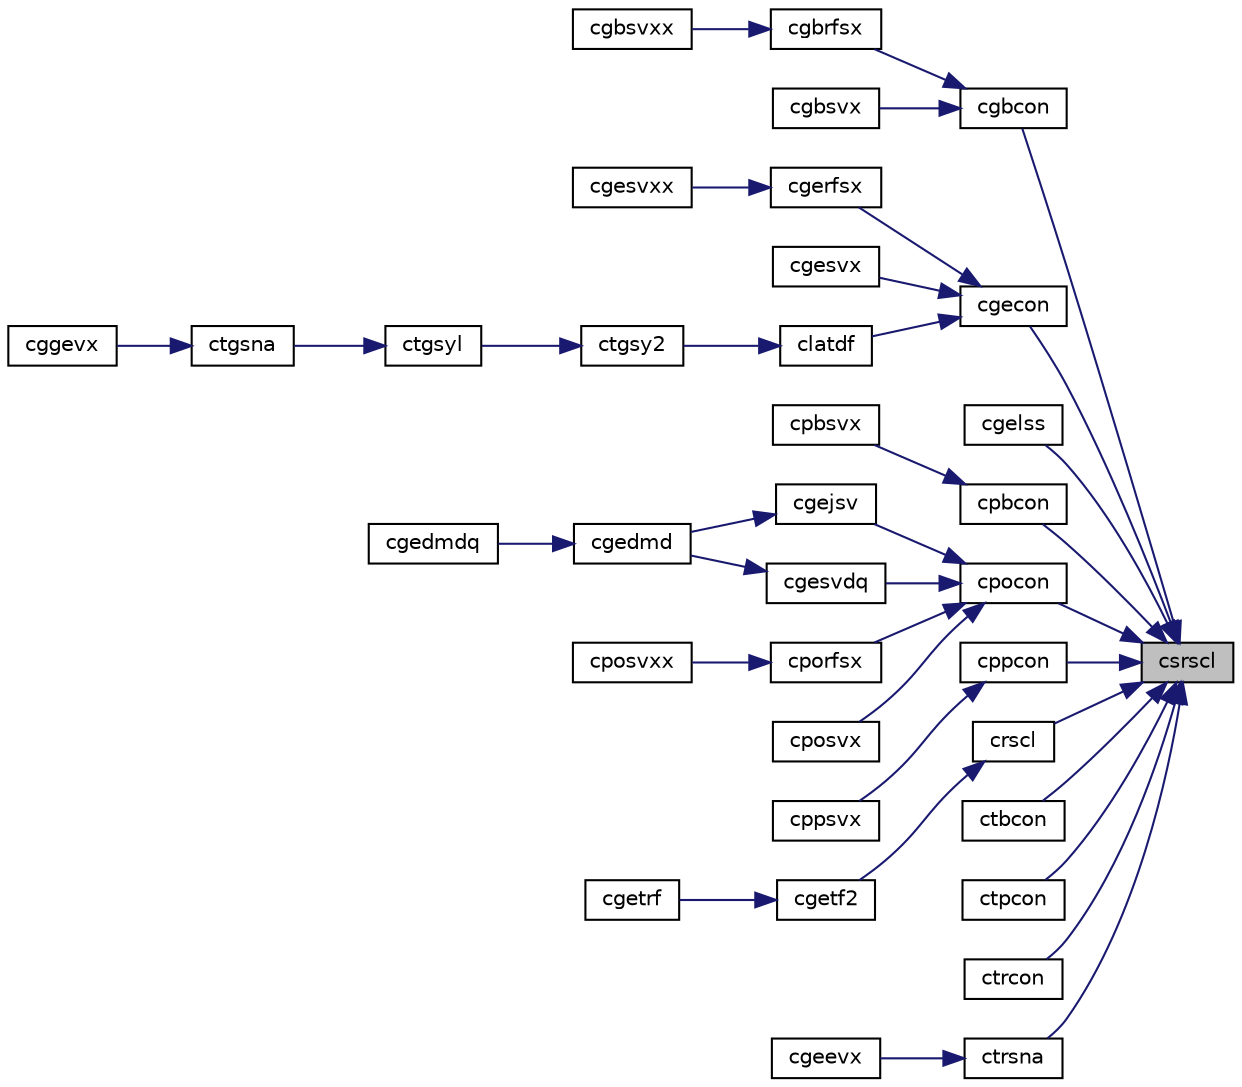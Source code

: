 digraph "csrscl"
{
 // LATEX_PDF_SIZE
  edge [fontname="Helvetica",fontsize="10",labelfontname="Helvetica",labelfontsize="10"];
  node [fontname="Helvetica",fontsize="10",shape=record];
  rankdir="RL";
  Node1 [label="csrscl",height=0.2,width=0.4,color="black", fillcolor="grey75", style="filled", fontcolor="black",tooltip="CSRSCL multiplies a vector by the reciprocal of a real scalar."];
  Node1 -> Node2 [dir="back",color="midnightblue",fontsize="10",style="solid",fontname="Helvetica"];
  Node2 [label="cgbcon",height=0.2,width=0.4,color="black", fillcolor="white", style="filled",URL="$cgbcon_8f.html#a0c12e988f6edb779abf338f6b4de4d9e",tooltip="CGBCON"];
  Node2 -> Node3 [dir="back",color="midnightblue",fontsize="10",style="solid",fontname="Helvetica"];
  Node3 [label="cgbrfsx",height=0.2,width=0.4,color="black", fillcolor="white", style="filled",URL="$cgbrfsx_8f.html#af9b3139572990172c3ff37bd77d1486c",tooltip="CGBRFSX"];
  Node3 -> Node4 [dir="back",color="midnightblue",fontsize="10",style="solid",fontname="Helvetica"];
  Node4 [label="cgbsvxx",height=0.2,width=0.4,color="black", fillcolor="white", style="filled",URL="$cgbsvxx_8f.html#a366c297439ac18cfefeb91629d44f2cb",tooltip="CGBSVXX computes the solution to system of linear equations A * X = B for GB matrices"];
  Node2 -> Node5 [dir="back",color="midnightblue",fontsize="10",style="solid",fontname="Helvetica"];
  Node5 [label="cgbsvx",height=0.2,width=0.4,color="black", fillcolor="white", style="filled",URL="$cgbsvx_8f.html#a887b8e19c54f73b82637b3c2d0b5a178",tooltip="CGBSVX computes the solution to system of linear equations A * X = B for GB matrices"];
  Node1 -> Node6 [dir="back",color="midnightblue",fontsize="10",style="solid",fontname="Helvetica"];
  Node6 [label="cgecon",height=0.2,width=0.4,color="black", fillcolor="white", style="filled",URL="$cgecon_8f.html#aa2ad4e4b1c9cb56a23dd49a798aa9bc8",tooltip="CGECON"];
  Node6 -> Node7 [dir="back",color="midnightblue",fontsize="10",style="solid",fontname="Helvetica"];
  Node7 [label="cgerfsx",height=0.2,width=0.4,color="black", fillcolor="white", style="filled",URL="$cgerfsx_8f.html#a1cc6317bb51919b658efa7bc80f286c2",tooltip="CGERFSX"];
  Node7 -> Node8 [dir="back",color="midnightblue",fontsize="10",style="solid",fontname="Helvetica"];
  Node8 [label="cgesvxx",height=0.2,width=0.4,color="black", fillcolor="white", style="filled",URL="$cgesvxx_8f.html#a54e141455b3d59923af0a5d79ffebcfb",tooltip="CGESVXX computes the solution to system of linear equations A * X = B for GE matrices"];
  Node6 -> Node9 [dir="back",color="midnightblue",fontsize="10",style="solid",fontname="Helvetica"];
  Node9 [label="cgesvx",height=0.2,width=0.4,color="black", fillcolor="white", style="filled",URL="$cgesvx_8f.html#a7ee0854ace0491ca1278df6d7a0eb28d",tooltip="CGESVX computes the solution to system of linear equations A * X = B for GE matrices"];
  Node6 -> Node10 [dir="back",color="midnightblue",fontsize="10",style="solid",fontname="Helvetica"];
  Node10 [label="clatdf",height=0.2,width=0.4,color="black", fillcolor="white", style="filled",URL="$clatdf_8f.html#afbf66d52fc55dd022234b27ea0d3efff",tooltip="CLATDF uses the LU factorization of the n-by-n matrix computed by sgetc2 and computes a contribution ..."];
  Node10 -> Node11 [dir="back",color="midnightblue",fontsize="10",style="solid",fontname="Helvetica"];
  Node11 [label="ctgsy2",height=0.2,width=0.4,color="black", fillcolor="white", style="filled",URL="$ctgsy2_8f.html#a82a880920a428b8ac1203547b0e74d6b",tooltip="CTGSY2 solves the generalized Sylvester equation (unblocked algorithm)."];
  Node11 -> Node12 [dir="back",color="midnightblue",fontsize="10",style="solid",fontname="Helvetica"];
  Node12 [label="ctgsyl",height=0.2,width=0.4,color="black", fillcolor="white", style="filled",URL="$ctgsyl_8f.html#aef7add4f653067c9b3e44569e6766d95",tooltip="CTGSYL"];
  Node12 -> Node13 [dir="back",color="midnightblue",fontsize="10",style="solid",fontname="Helvetica"];
  Node13 [label="ctgsna",height=0.2,width=0.4,color="black", fillcolor="white", style="filled",URL="$ctgsna_8f.html#a9b58d99b63263d7dbbeaecd9d0e3a755",tooltip="CTGSNA"];
  Node13 -> Node14 [dir="back",color="midnightblue",fontsize="10",style="solid",fontname="Helvetica"];
  Node14 [label="cggevx",height=0.2,width=0.4,color="black", fillcolor="white", style="filled",URL="$cggevx_8f.html#ad681a6edd407ef1e9ac9b6ee92ddbee3",tooltip="CGGEVX computes the eigenvalues and, optionally, the left and/or right eigenvectors for GE matrices"];
  Node1 -> Node15 [dir="back",color="midnightblue",fontsize="10",style="solid",fontname="Helvetica"];
  Node15 [label="cgelss",height=0.2,width=0.4,color="black", fillcolor="white", style="filled",URL="$cgelss_8f.html#a104cdf5ce9195df46ace1749820a7d4a",tooltip="CGELSS solves overdetermined or underdetermined systems for GE matrices"];
  Node1 -> Node16 [dir="back",color="midnightblue",fontsize="10",style="solid",fontname="Helvetica"];
  Node16 [label="cpbcon",height=0.2,width=0.4,color="black", fillcolor="white", style="filled",URL="$cpbcon_8f.html#a931ffb4a8bfaec4508a9ab73feaf7326",tooltip="CPBCON"];
  Node16 -> Node17 [dir="back",color="midnightblue",fontsize="10",style="solid",fontname="Helvetica"];
  Node17 [label="cpbsvx",height=0.2,width=0.4,color="black", fillcolor="white", style="filled",URL="$cpbsvx_8f.html#ab6eacad249a7dcb36a0fae555742c656",tooltip="CPBSVX computes the solution to system of linear equations A * X = B for OTHER matrices"];
  Node1 -> Node18 [dir="back",color="midnightblue",fontsize="10",style="solid",fontname="Helvetica"];
  Node18 [label="cpocon",height=0.2,width=0.4,color="black", fillcolor="white", style="filled",URL="$cpocon_8f.html#a2ddc05543f7ed596609cdce0478ca8a3",tooltip="CPOCON"];
  Node18 -> Node19 [dir="back",color="midnightblue",fontsize="10",style="solid",fontname="Helvetica"];
  Node19 [label="cgejsv",height=0.2,width=0.4,color="black", fillcolor="white", style="filled",URL="$cgejsv_8f.html#a180e586691d6b25d7abc45fc79670906",tooltip="CGEJSV"];
  Node19 -> Node20 [dir="back",color="midnightblue",fontsize="10",style="solid",fontname="Helvetica"];
  Node20 [label="cgedmd",height=0.2,width=0.4,color="black", fillcolor="white", style="filled",URL="$cgedmd_8f90.html#ae20a5be20e93752e6a0f2e85b78d5a96",tooltip="CGEDMD computes the Dynamic Mode Decomposition (DMD) for a pair of data snapshot matrices."];
  Node20 -> Node21 [dir="back",color="midnightblue",fontsize="10",style="solid",fontname="Helvetica"];
  Node21 [label="cgedmdq",height=0.2,width=0.4,color="black", fillcolor="white", style="filled",URL="$cgedmdq_8f90.html#a80108eada0975658d093e7bfd753b623",tooltip="CGEDMDQ computes the Dynamic Mode Decomposition (DMD) for a pair of data snapshot matrices."];
  Node18 -> Node22 [dir="back",color="midnightblue",fontsize="10",style="solid",fontname="Helvetica"];
  Node22 [label="cgesvdq",height=0.2,width=0.4,color="black", fillcolor="white", style="filled",URL="$cgesvdq_8f.html#a8385f1a23cf2bd7014e67bf2bb284de3",tooltip="CGESVDQ computes the singular value decomposition (SVD) with a QR-Preconditioned QR SVD Method for GE..."];
  Node22 -> Node20 [dir="back",color="midnightblue",fontsize="10",style="solid",fontname="Helvetica"];
  Node18 -> Node23 [dir="back",color="midnightblue",fontsize="10",style="solid",fontname="Helvetica"];
  Node23 [label="cporfsx",height=0.2,width=0.4,color="black", fillcolor="white", style="filled",URL="$cporfsx_8f.html#ad3d34aea85ff135afe5692ec73649249",tooltip="CPORFSX"];
  Node23 -> Node24 [dir="back",color="midnightblue",fontsize="10",style="solid",fontname="Helvetica"];
  Node24 [label="cposvxx",height=0.2,width=0.4,color="black", fillcolor="white", style="filled",URL="$cposvxx_8f.html#a9d8d6eb1ee0b2e2769fa5995714f09b3",tooltip="CPOSVXX computes the solution to system of linear equations A * X = B for PO matrices"];
  Node18 -> Node25 [dir="back",color="midnightblue",fontsize="10",style="solid",fontname="Helvetica"];
  Node25 [label="cposvx",height=0.2,width=0.4,color="black", fillcolor="white", style="filled",URL="$cposvx_8f.html#a9743510437973e846efd4fe6a0a4b704",tooltip="CPOSVX computes the solution to system of linear equations A * X = B for PO matrices"];
  Node1 -> Node26 [dir="back",color="midnightblue",fontsize="10",style="solid",fontname="Helvetica"];
  Node26 [label="cppcon",height=0.2,width=0.4,color="black", fillcolor="white", style="filled",URL="$cppcon_8f.html#a5e92fe2138c8ebae7393346a7c20cce7",tooltip="CPPCON"];
  Node26 -> Node27 [dir="back",color="midnightblue",fontsize="10",style="solid",fontname="Helvetica"];
  Node27 [label="cppsvx",height=0.2,width=0.4,color="black", fillcolor="white", style="filled",URL="$cppsvx_8f.html#a05828086b02ef88bdee1ed58fe839573",tooltip="CPPSVX computes the solution to system of linear equations A * X = B for OTHER matrices"];
  Node1 -> Node28 [dir="back",color="midnightblue",fontsize="10",style="solid",fontname="Helvetica"];
  Node28 [label="crscl",height=0.2,width=0.4,color="black", fillcolor="white", style="filled",URL="$crscl_8f.html#a47be23a45786b9e8146c8e2b601a4b03",tooltip="CRSCL multiplies a vector by the reciprocal of a real scalar."];
  Node28 -> Node29 [dir="back",color="midnightblue",fontsize="10",style="solid",fontname="Helvetica"];
  Node29 [label="cgetf2",height=0.2,width=0.4,color="black", fillcolor="white", style="filled",URL="$cgetf2_8f.html#ad3da89f6345c89a215bb9010da688a8b",tooltip="CGETF2 computes the LU factorization of a general m-by-n matrix using partial pivoting with row inter..."];
  Node29 -> Node30 [dir="back",color="midnightblue",fontsize="10",style="solid",fontname="Helvetica"];
  Node30 [label="cgetrf",height=0.2,width=0.4,color="black", fillcolor="white", style="filled",URL="$VARIANTS_2lu_2CR_2cgetrf_8f.html#aed8e85049ecfb314d259bfdb3908a60d",tooltip="CGETRF VARIANT: Crout Level 3 BLAS version of the algorithm."];
  Node1 -> Node31 [dir="back",color="midnightblue",fontsize="10",style="solid",fontname="Helvetica"];
  Node31 [label="ctbcon",height=0.2,width=0.4,color="black", fillcolor="white", style="filled",URL="$ctbcon_8f.html#a622619a46010d0a5e026c8f4ffad2292",tooltip="CTBCON"];
  Node1 -> Node32 [dir="back",color="midnightblue",fontsize="10",style="solid",fontname="Helvetica"];
  Node32 [label="ctpcon",height=0.2,width=0.4,color="black", fillcolor="white", style="filled",URL="$ctpcon_8f.html#a18b0313d259e69e8f4b3091644e9cb7f",tooltip="CTPCON"];
  Node1 -> Node33 [dir="back",color="midnightblue",fontsize="10",style="solid",fontname="Helvetica"];
  Node33 [label="ctrcon",height=0.2,width=0.4,color="black", fillcolor="white", style="filled",URL="$ctrcon_8f.html#a2a69c973d86cb157937e433121332bcd",tooltip="CTRCON"];
  Node1 -> Node34 [dir="back",color="midnightblue",fontsize="10",style="solid",fontname="Helvetica"];
  Node34 [label="ctrsna",height=0.2,width=0.4,color="black", fillcolor="white", style="filled",URL="$ctrsna_8f.html#a79eec413680c2c3aa25868302de2c004",tooltip="CTRSNA"];
  Node34 -> Node35 [dir="back",color="midnightblue",fontsize="10",style="solid",fontname="Helvetica"];
  Node35 [label="cgeevx",height=0.2,width=0.4,color="black", fillcolor="white", style="filled",URL="$cgeevx_8f.html#a397ffbf0007d6b72f4639379df27ae53",tooltip="CGEEVX computes the eigenvalues and, optionally, the left and/or right eigenvectors for GE matrices"];
}
